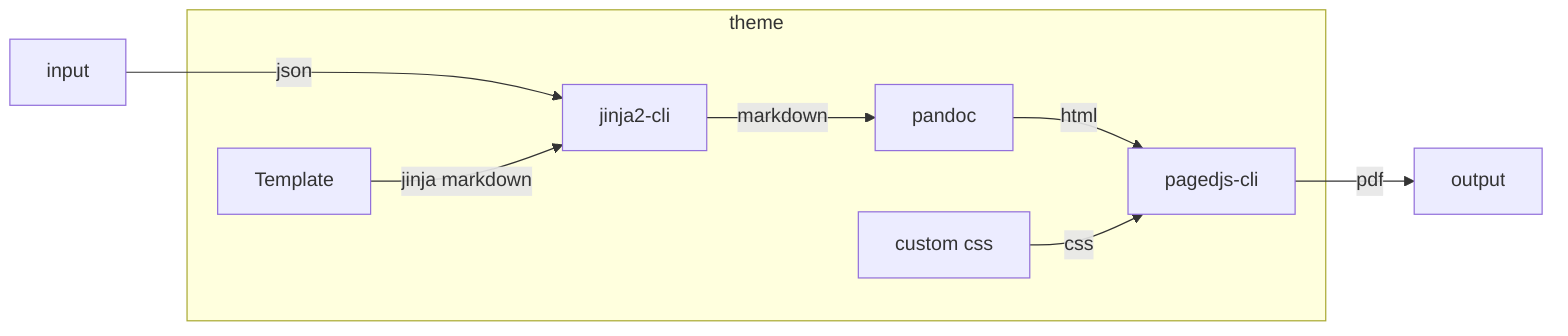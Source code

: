 flowchart LR
    subgraph theme
        jinja[jinja2-cli]
        pandoc
        css[custom css]
        pagedjs-cli
        markdown[Template]
    end
    input ---> |json|jinja
    markdown --> |jinja markdown|jinja
    jinja --markdown--> pandoc
    pandoc --html--> pagedjs-cli
    css --css--> pagedjs-cli
    pagedjs-cli --pdf--> output